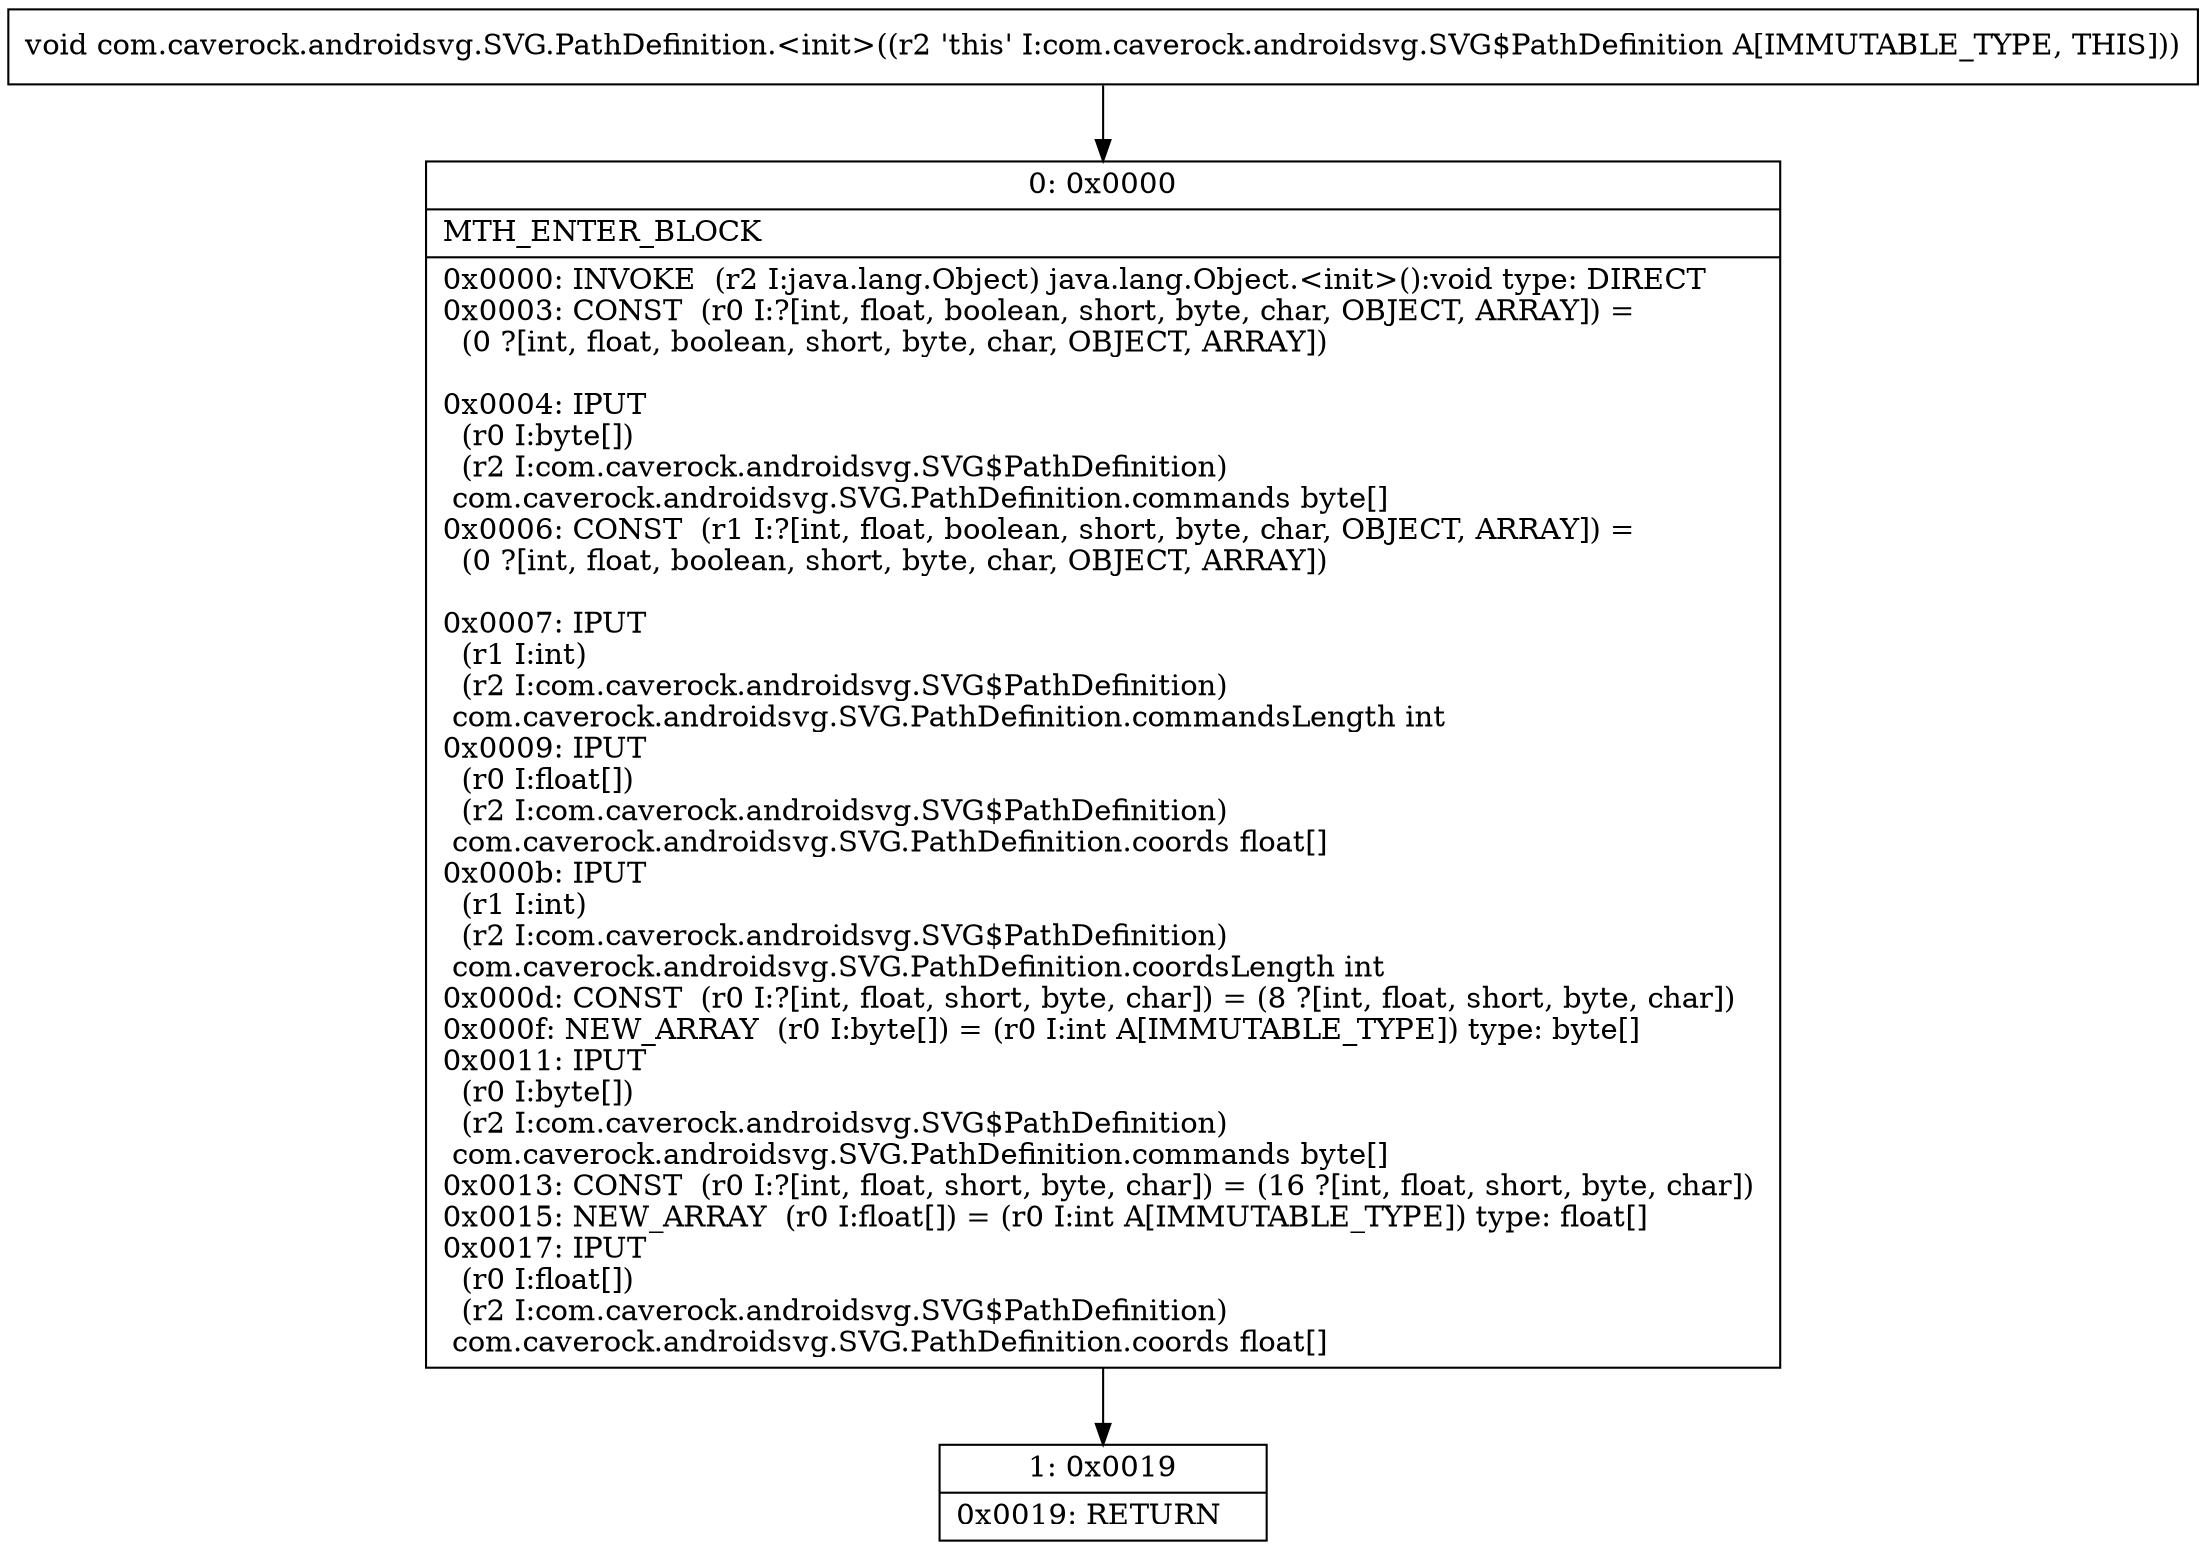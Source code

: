 digraph "CFG forcom.caverock.androidsvg.SVG.PathDefinition.\<init\>()V" {
Node_0 [shape=record,label="{0\:\ 0x0000|MTH_ENTER_BLOCK\l|0x0000: INVOKE  (r2 I:java.lang.Object) java.lang.Object.\<init\>():void type: DIRECT \l0x0003: CONST  (r0 I:?[int, float, boolean, short, byte, char, OBJECT, ARRAY]) = \l  (0 ?[int, float, boolean, short, byte, char, OBJECT, ARRAY])\l \l0x0004: IPUT  \l  (r0 I:byte[])\l  (r2 I:com.caverock.androidsvg.SVG$PathDefinition)\l com.caverock.androidsvg.SVG.PathDefinition.commands byte[] \l0x0006: CONST  (r1 I:?[int, float, boolean, short, byte, char, OBJECT, ARRAY]) = \l  (0 ?[int, float, boolean, short, byte, char, OBJECT, ARRAY])\l \l0x0007: IPUT  \l  (r1 I:int)\l  (r2 I:com.caverock.androidsvg.SVG$PathDefinition)\l com.caverock.androidsvg.SVG.PathDefinition.commandsLength int \l0x0009: IPUT  \l  (r0 I:float[])\l  (r2 I:com.caverock.androidsvg.SVG$PathDefinition)\l com.caverock.androidsvg.SVG.PathDefinition.coords float[] \l0x000b: IPUT  \l  (r1 I:int)\l  (r2 I:com.caverock.androidsvg.SVG$PathDefinition)\l com.caverock.androidsvg.SVG.PathDefinition.coordsLength int \l0x000d: CONST  (r0 I:?[int, float, short, byte, char]) = (8 ?[int, float, short, byte, char]) \l0x000f: NEW_ARRAY  (r0 I:byte[]) = (r0 I:int A[IMMUTABLE_TYPE]) type: byte[] \l0x0011: IPUT  \l  (r0 I:byte[])\l  (r2 I:com.caverock.androidsvg.SVG$PathDefinition)\l com.caverock.androidsvg.SVG.PathDefinition.commands byte[] \l0x0013: CONST  (r0 I:?[int, float, short, byte, char]) = (16 ?[int, float, short, byte, char]) \l0x0015: NEW_ARRAY  (r0 I:float[]) = (r0 I:int A[IMMUTABLE_TYPE]) type: float[] \l0x0017: IPUT  \l  (r0 I:float[])\l  (r2 I:com.caverock.androidsvg.SVG$PathDefinition)\l com.caverock.androidsvg.SVG.PathDefinition.coords float[] \l}"];
Node_1 [shape=record,label="{1\:\ 0x0019|0x0019: RETURN   \l}"];
MethodNode[shape=record,label="{void com.caverock.androidsvg.SVG.PathDefinition.\<init\>((r2 'this' I:com.caverock.androidsvg.SVG$PathDefinition A[IMMUTABLE_TYPE, THIS])) }"];
MethodNode -> Node_0;
Node_0 -> Node_1;
}

